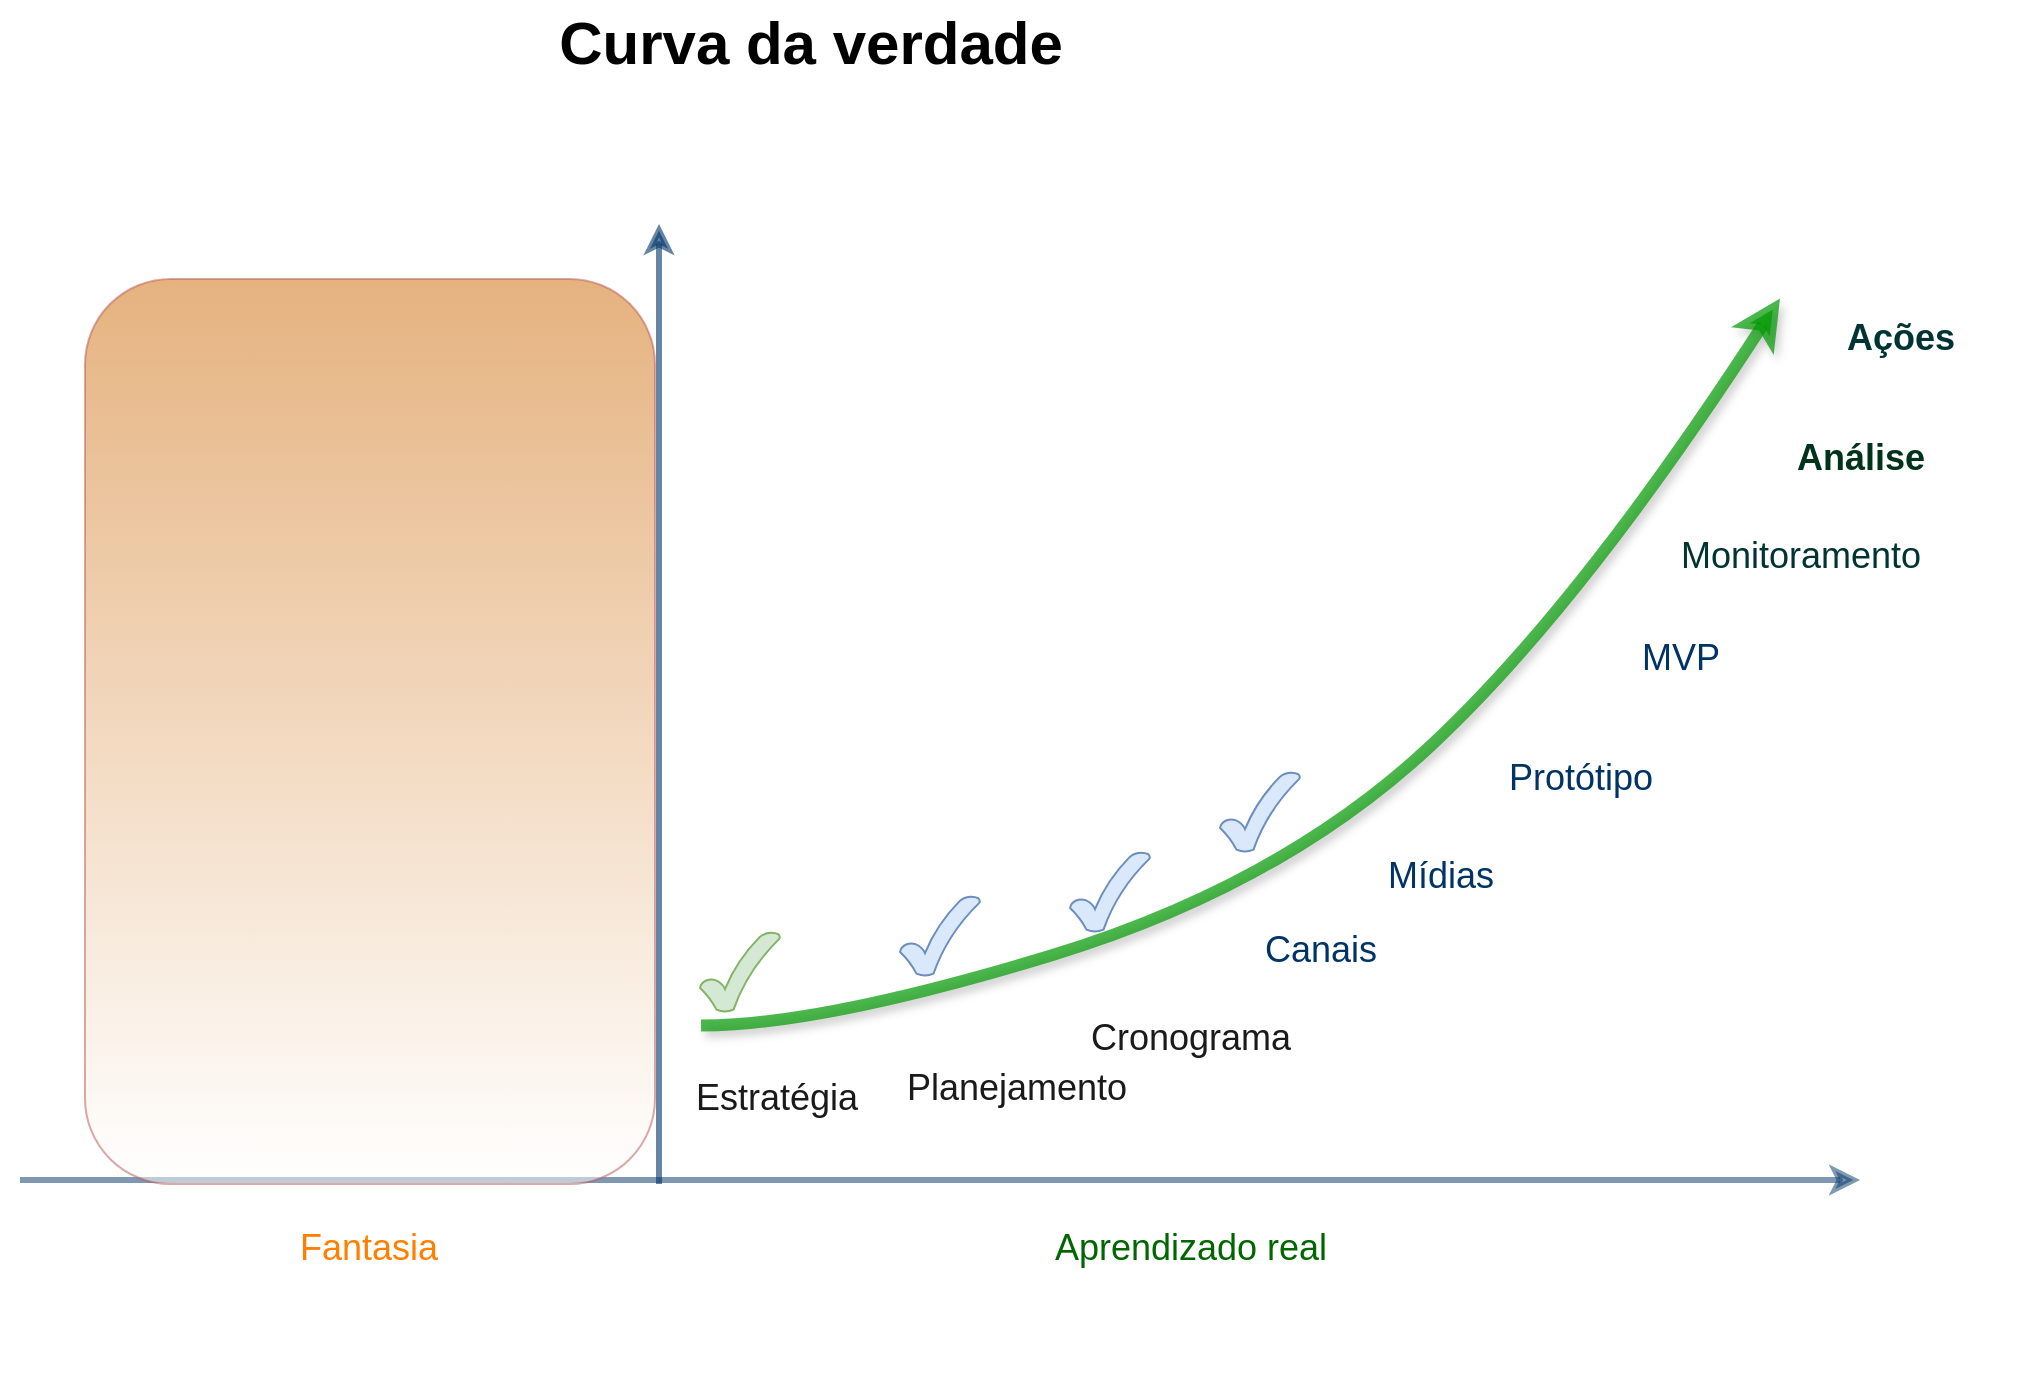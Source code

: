 <mxfile version="23.0.2" type="github">
  <diagram id="07fea595-8f29-1299-0266-81d95cde20df" name="Page-1">
    <mxGraphModel dx="-904" dy="-55" grid="1" gridSize="10" guides="1" tooltips="1" connect="1" arrows="1" fold="1" page="1" pageScale="1" pageWidth="1169" pageHeight="827" background="none" math="0" shadow="0">
      <root>
        <mxCell id="0" />
        <mxCell id="1" parent="0" />
        <mxCell id="727" value="" style="edgeStyle=none;html=1;fontColor=#003366;strokeWidth=3;strokeColor=#003366;opacity=60;" parent="1" edge="1">
          <mxGeometry width="100" height="100" relative="1" as="geometry">
            <mxPoint x="2749.5" y="1466" as="sourcePoint" />
            <mxPoint x="2749.5" y="986" as="targetPoint" />
          </mxGeometry>
        </mxCell>
        <mxCell id="734" value="" style="edgeStyle=none;html=1;fontColor=#0070E0;strokeWidth=3;strokeColor=#003366;labelBackgroundColor=none;opacity=50;" parent="1" edge="1">
          <mxGeometry width="100" height="100" relative="1" as="geometry">
            <mxPoint x="2430" y="1464" as="sourcePoint" />
            <mxPoint x="3350" y="1464" as="targetPoint" />
          </mxGeometry>
        </mxCell>
        <mxCell id="737" value="Estratégia" style="text;spacingTop=-5;align=center;verticalAlign=middle;fontStyle=0;html=1;fontSize=18;points=[];strokeColor=none;fontColor=#1A1A1A;" parent="1" vertex="1">
          <mxGeometry x="2747.5" y="1410" width="120" height="30" as="geometry" />
        </mxCell>
        <mxCell id="747" value="Aprendizado real" style="text;spacingTop=-5;align=center;verticalAlign=middle;fontStyle=0;html=1;fontSize=18;points=[];rotation=0;fontColor=#006600;" parent="1" vertex="1">
          <mxGeometry x="3000" y="1435" width="30" height="130.0" as="geometry" />
        </mxCell>
        <mxCell id="749" value="&lt;font style=&quot;font-size: 30px;&quot;&gt;Curva da verdade&lt;/font&gt;" style="text;spacingTop=-5;align=center;verticalAlign=middle;fontSize=30;fontStyle=1;html=1;points=[]" parent="1" vertex="1">
          <mxGeometry x="2420" y="874.5" width="810" height="45" as="geometry" />
        </mxCell>
        <mxCell id="Yprm-d9gtmLNCcn2EOaZ-753" value="" style="rounded=1;whiteSpace=wrap;html=1;fillColor=#CC6600;strokeColor=#b85450;gradientColor=#FFFFFF;aspect=fixed;opacity=50;" vertex="1" parent="1">
          <mxGeometry x="2462.5" y="1013.5" width="285" height="452.5" as="geometry" />
        </mxCell>
        <mxCell id="736" value="Fantasia" style="text;spacingTop=-5;align=center;verticalAlign=middle;fontStyle=0;html=1;fontSize=18;points=[];strokeColor=none;fillColor=none;fontColor=#FF8000;" parent="1" vertex="1">
          <mxGeometry x="2517.5" y="1480" width="172.5" height="40" as="geometry" />
        </mxCell>
        <mxCell id="Yprm-d9gtmLNCcn2EOaZ-755" value="" style="curved=1;endArrow=classic;html=1;rounded=0;strokeWidth=6;strokeColor=#009900;entryX=0.181;entryY=1.325;entryDx=0;entryDy=0;entryPerimeter=0;shadow=1;opacity=70;" edge="1" parent="1">
          <mxGeometry width="50" height="50" relative="1" as="geometry">
            <mxPoint x="2770.52" y="1386.75" as="sourcePoint" />
            <mxPoint x="3310" y="1023.25" as="targetPoint" />
            <Array as="points">
              <mxPoint x="2830.52" y="1386.75" />
              <mxPoint x="3060.52" y="1316.75" />
              <mxPoint x="3210.52" y="1176.75" />
            </Array>
          </mxGeometry>
        </mxCell>
        <mxCell id="Yprm-d9gtmLNCcn2EOaZ-760" value="Cronograma" style="text;spacingTop=-5;align=center;verticalAlign=middle;fontStyle=0;html=1;fontSize=18;points=[];strokeColor=none;fontColor=#1A1A1A;" vertex="1" parent="1">
          <mxGeometry x="2955" y="1380" width="120" height="30" as="geometry" />
        </mxCell>
        <mxCell id="Yprm-d9gtmLNCcn2EOaZ-762" value="Mídias" style="text;spacingTop=-5;align=center;verticalAlign=middle;fontStyle=0;html=1;fontSize=18;points=[];strokeColor=none;fontColor=#003366;" vertex="1" parent="1">
          <mxGeometry x="3080" y="1299.5" width="120" height="30" as="geometry" />
        </mxCell>
        <mxCell id="Yprm-d9gtmLNCcn2EOaZ-764" value="Canais" style="text;spacingTop=-5;align=center;verticalAlign=middle;fontStyle=0;html=1;fontSize=18;points=[];strokeColor=none;fontColor=#003366;" vertex="1" parent="1">
          <mxGeometry x="3020" y="1340" width="120" height="22" as="geometry" />
        </mxCell>
        <mxCell id="Yprm-d9gtmLNCcn2EOaZ-777" value="Protótipo" style="text;spacingTop=-5;align=center;verticalAlign=middle;fontStyle=0;html=1;fontSize=18;points=[];strokeColor=none;fontColor=#003366;" vertex="1" parent="1">
          <mxGeometry x="3150" y="1250" width="120" height="30" as="geometry" />
        </mxCell>
        <mxCell id="Yprm-d9gtmLNCcn2EOaZ-779" value="MVP" style="text;spacingTop=-5;align=center;verticalAlign=middle;fontStyle=0;html=1;fontSize=18;points=[];strokeColor=none;fontColor=#003366;" vertex="1" parent="1">
          <mxGeometry x="3200" y="1190" width="120" height="30" as="geometry" />
        </mxCell>
        <mxCell id="Yprm-d9gtmLNCcn2EOaZ-780" value="Monitoramento" style="text;spacingTop=-5;align=center;verticalAlign=middle;fontStyle=0;html=1;fontSize=18;points=[];strokeColor=none;fontColor=#003333;" vertex="1" parent="1">
          <mxGeometry x="3260" y="1139.5" width="120" height="30" as="geometry" />
        </mxCell>
        <mxCell id="Yprm-d9gtmLNCcn2EOaZ-781" value="Análise" style="text;spacingTop=-5;align=center;verticalAlign=middle;fontStyle=1;html=1;fontSize=18;points=[];strokeColor=none;fontColor=#00331A;" vertex="1" parent="1">
          <mxGeometry x="3290" y="1090" width="120" height="30" as="geometry" />
        </mxCell>
        <mxCell id="Yprm-d9gtmLNCcn2EOaZ-782" value="Ações" style="text;spacingTop=-5;align=center;verticalAlign=middle;fontStyle=1;html=1;fontSize=18;points=[];strokeColor=none;fontColor=#003333;" vertex="1" parent="1">
          <mxGeometry x="3310" y="1030" width="120" height="30" as="geometry" />
        </mxCell>
        <mxCell id="Yprm-d9gtmLNCcn2EOaZ-784" value="Planejamento" style="text;spacingTop=-5;align=center;verticalAlign=middle;fontStyle=0;html=1;fontSize=18;points=[];strokeColor=none;fontColor=#1A1A1A;" vertex="1" parent="1">
          <mxGeometry x="2867.5" y="1405" width="120" height="30" as="geometry" />
        </mxCell>
        <mxCell id="Yprm-d9gtmLNCcn2EOaZ-785" value="" style="verticalLabelPosition=bottom;verticalAlign=top;html=1;shape=mxgraph.basic.tick;fillColor=#d5e8d4;strokeColor=#82b366;" vertex="1" parent="1">
          <mxGeometry x="2770" y="1340" width="40" height="40" as="geometry" />
        </mxCell>
        <mxCell id="Yprm-d9gtmLNCcn2EOaZ-786" value="" style="verticalLabelPosition=bottom;verticalAlign=top;html=1;shape=mxgraph.basic.tick;fillColor=#dae8fc;strokeColor=#6c8ebf;" vertex="1" parent="1">
          <mxGeometry x="2870" y="1322" width="40" height="40" as="geometry" />
        </mxCell>
        <mxCell id="Yprm-d9gtmLNCcn2EOaZ-787" value="" style="verticalLabelPosition=bottom;verticalAlign=top;html=1;shape=mxgraph.basic.tick;fillColor=#dae8fc;strokeColor=#6c8ebf;" vertex="1" parent="1">
          <mxGeometry x="2955" y="1300" width="40" height="40" as="geometry" />
        </mxCell>
        <mxCell id="Yprm-d9gtmLNCcn2EOaZ-788" value="" style="verticalLabelPosition=bottom;verticalAlign=top;html=1;shape=mxgraph.basic.tick;fillColor=#dae8fc;strokeColor=#6c8ebf;" vertex="1" parent="1">
          <mxGeometry x="3030" y="1260" width="40" height="40" as="geometry" />
        </mxCell>
      </root>
    </mxGraphModel>
  </diagram>
</mxfile>
